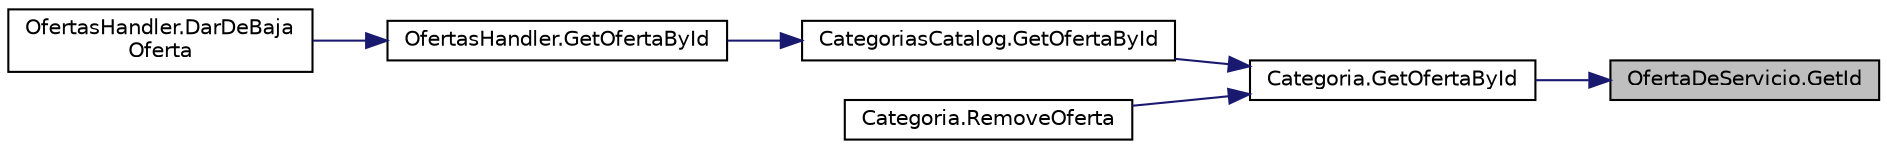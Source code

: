 digraph "OfertaDeServicio.GetId"
{
 // INTERACTIVE_SVG=YES
 // LATEX_PDF_SIZE
  edge [fontname="Helvetica",fontsize="10",labelfontname="Helvetica",labelfontsize="10"];
  node [fontname="Helvetica",fontsize="10",shape=record];
  rankdir="RL";
  Node1 [label="OfertaDeServicio.GetId",height=0.2,width=0.4,color="black", fillcolor="grey75", style="filled", fontcolor="black",tooltip="Método para obtener id de OfertaDeServicio."];
  Node1 -> Node2 [dir="back",color="midnightblue",fontsize="10",style="solid",fontname="Helvetica"];
  Node2 [label="Categoria.GetOfertaById",height=0.2,width=0.4,color="black", fillcolor="white", style="filled",URL="$classCategoria.html#a89901a153f0f3b2b29be4edd8e3e2435",tooltip="Filtrar OfertaDeServicio por id."];
  Node2 -> Node3 [dir="back",color="midnightblue",fontsize="10",style="solid",fontname="Helvetica"];
  Node3 [label="CategoriasCatalog.GetOfertaById",height=0.2,width=0.4,color="black", fillcolor="white", style="filled",URL="$classCategoriasCatalog.html#a19cc28dc8303a7d6d5b77db7a57d503d",tooltip="Método para obtener OfertaDeServicio por id."];
  Node3 -> Node4 [dir="back",color="midnightblue",fontsize="10",style="solid",fontname="Helvetica"];
  Node4 [label="OfertasHandler.GetOfertaById",height=0.2,width=0.4,color="black", fillcolor="white", style="filled",URL="$classOfertasHandler.html#a42d3b05e970ca29e77161980832193b7",tooltip="Método para obtener una OfertaDeServicio por id."];
  Node4 -> Node5 [dir="back",color="midnightblue",fontsize="10",style="solid",fontname="Helvetica"];
  Node5 [label="OfertasHandler.DarDeBaja\lOferta",height=0.2,width=0.4,color="black", fillcolor="white", style="filled",URL="$classOfertasHandler.html#a8a2ad6d9d2db484f18d71e3b50c486c3",tooltip="Método para dar de baja una OfertaDeServicio."];
  Node2 -> Node6 [dir="back",color="midnightblue",fontsize="10",style="solid",fontname="Helvetica"];
  Node6 [label="Categoria.RemoveOferta",height=0.2,width=0.4,color="black", fillcolor="white", style="filled",URL="$classCategoria.html#aa1b195de0095e51387402976244b4934",tooltip="Método para quitar una oferta, en caso de que la misma no exista no hará nada."];
}
